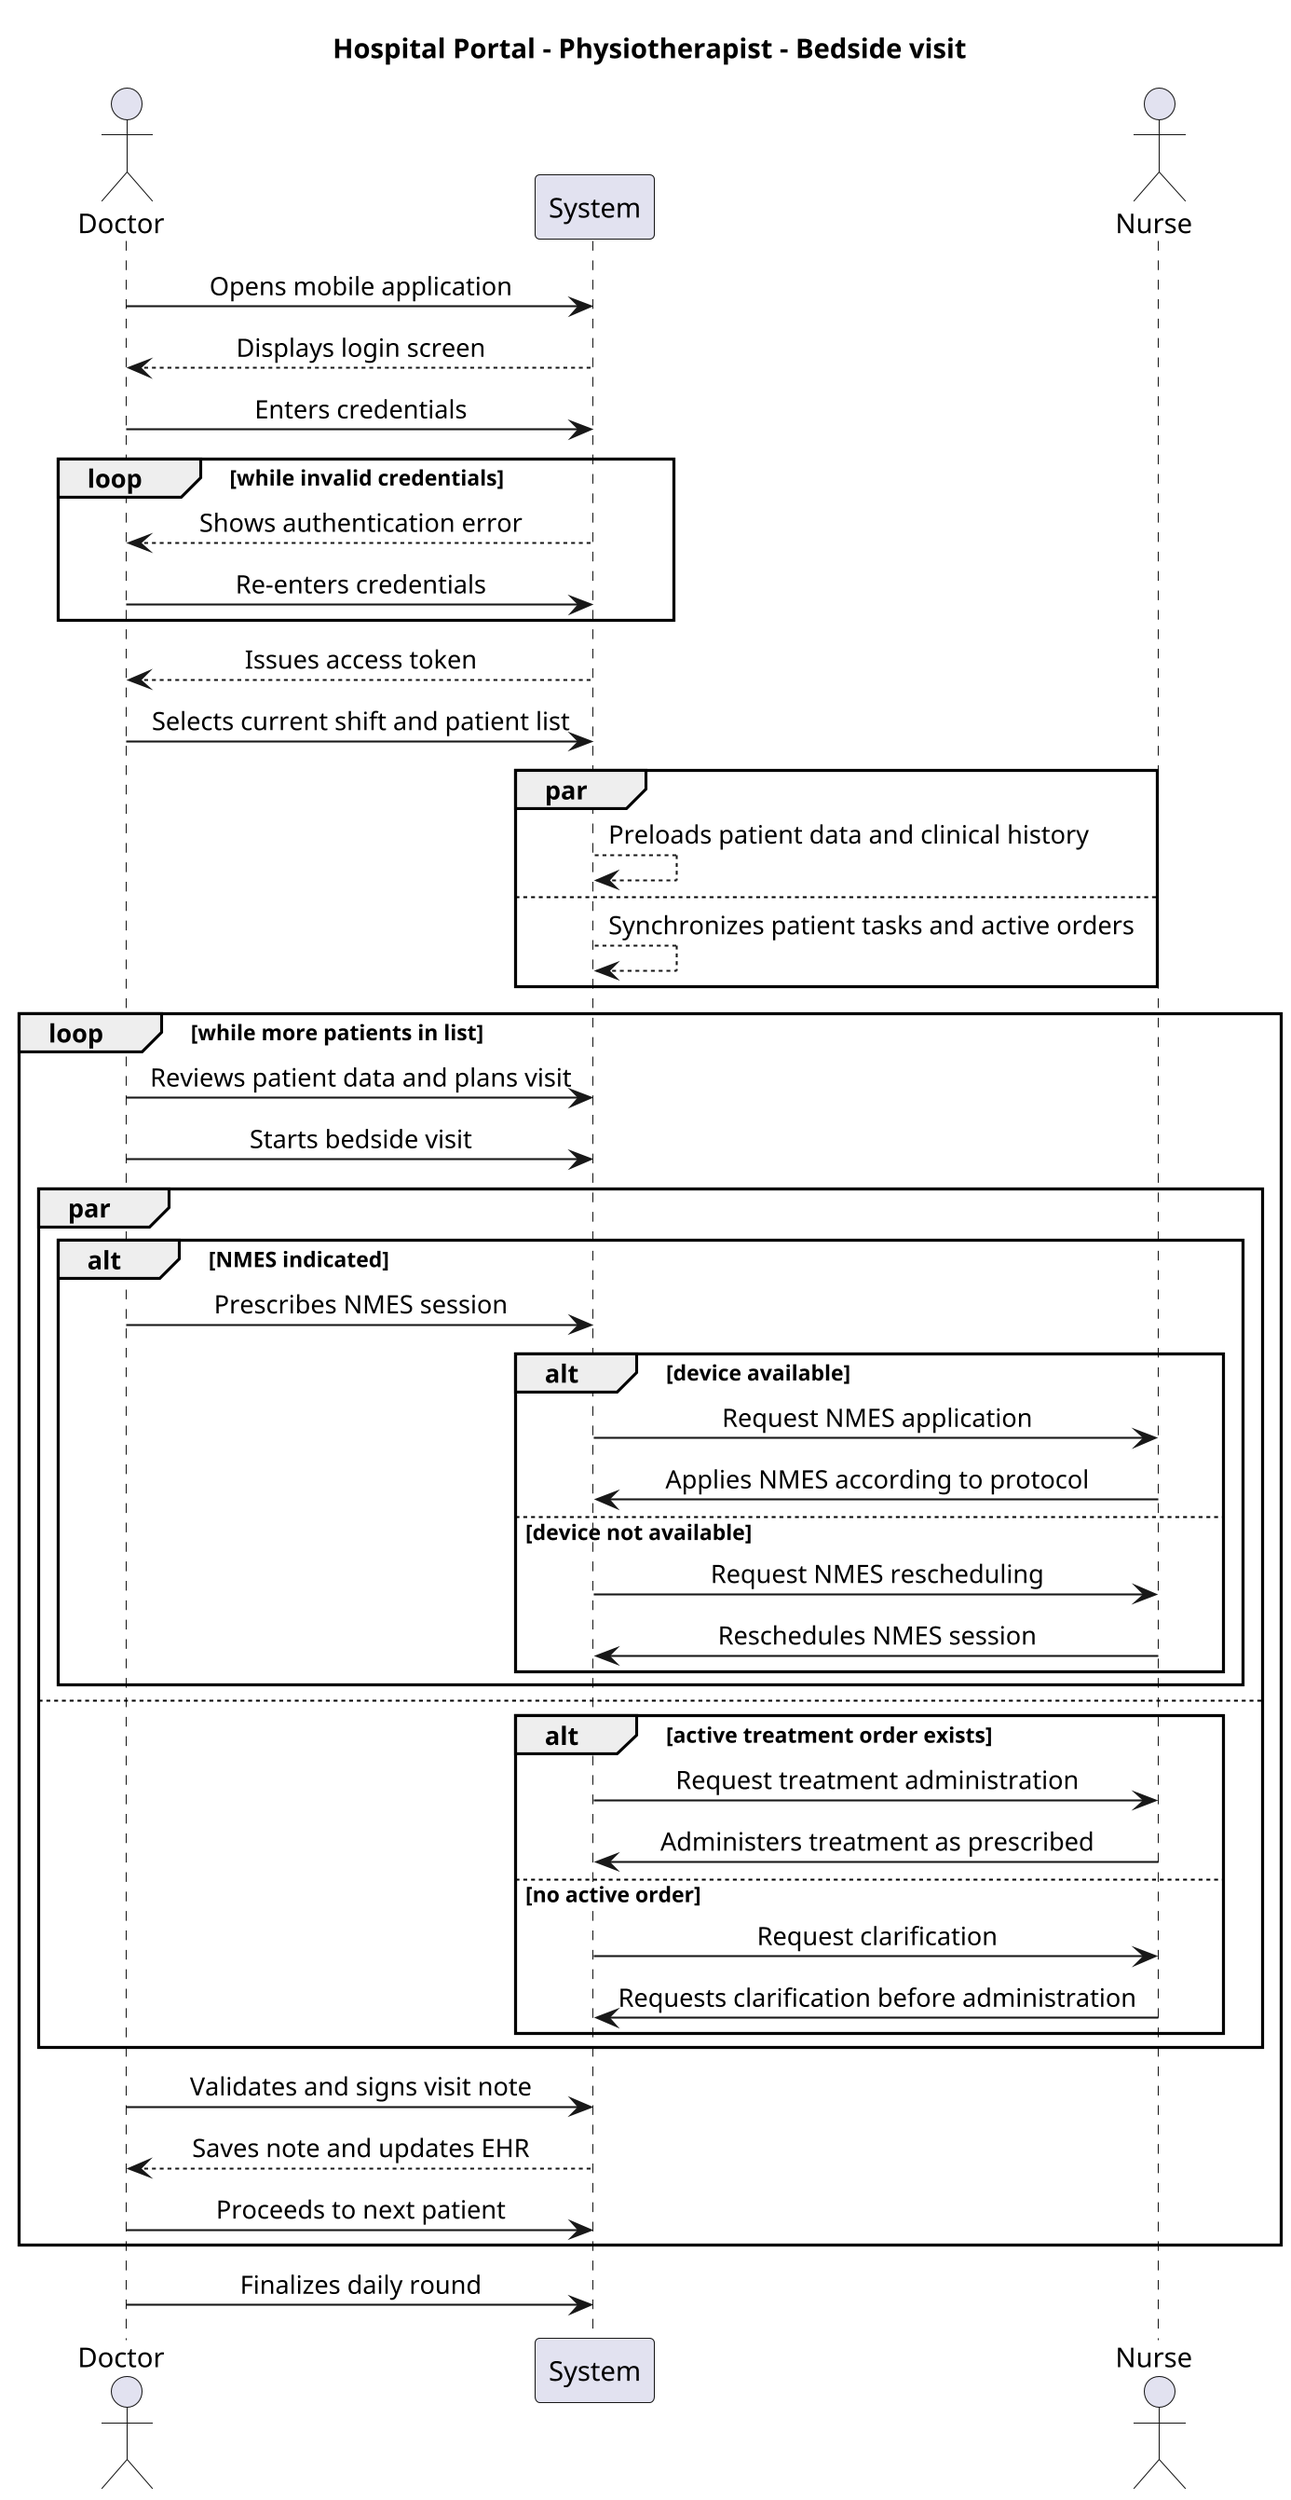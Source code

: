 @startuml

skinparam dpi 200
skinparam sequenceMessageAlign center

title Hospital Portal – Physiotherapist - Bedside visit

actor Doctor
participant System
actor Nurse

Doctor -> System: Opens mobile application
System --> Doctor: Displays login screen
Doctor -> System: Enters credentials

loop while invalid credentials
    System --> Doctor: Shows authentication error
    Doctor -> System: Re-enters credentials
end

System --> Doctor: Issues access token
Doctor -> System: Selects current shift and patient list

par
    System --> System: Preloads patient data and clinical history
else
    System --> System: Synchronizes patient tasks and active orders
end

loop while more patients in list
    Doctor -> System: Reviews patient data and plans visit
    Doctor -> System: Starts bedside visit

    par
        alt NMES indicated
            Doctor -> System: Prescribes NMES session
            alt device available
                System -> Nurse: Request NMES application
                Nurse -> System: Applies NMES according to protocol
            else device not available  
                System -> Nurse: Request NMES rescheduling
                Nurse -> System: Reschedules NMES session
            end
        end
    else
        alt active treatment order exists
            System -> Nurse: Request treatment administration 
            Nurse -> System: Administers treatment as prescribed
        else no active order
            System -> Nurse: Request clarification
            Nurse -> System: Requests clarification before administration
        end
    end

    Doctor -> System: Validates and signs visit note
    System --> Doctor: Saves note and updates EHR
    Doctor -> System: Proceeds to next patient
end

Doctor -> System: Finalizes daily round

@enduml